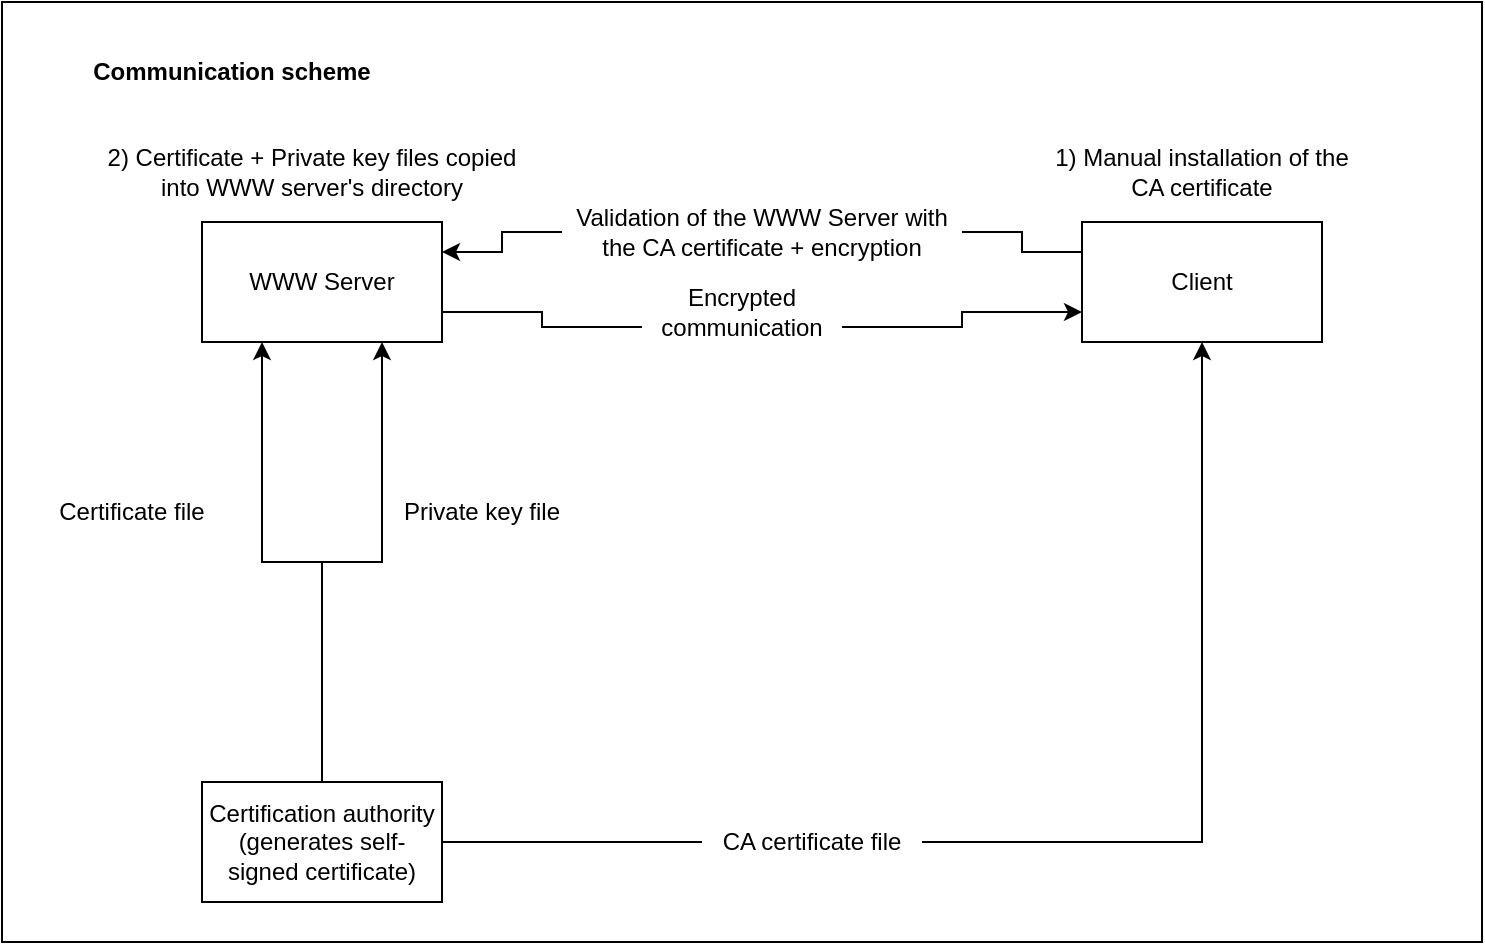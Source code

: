 <mxfile version="17.4.6" type="device"><diagram id="f3gOR6D_RUVNYtsSQxoO" name="Page-1"><mxGraphModel dx="2062" dy="1094" grid="1" gridSize="10" guides="1" tooltips="1" connect="1" arrows="1" fold="1" page="1" pageScale="1" pageWidth="850" pageHeight="1100" math="0" shadow="0"><root><mxCell id="0"/><mxCell id="1" parent="0"/><mxCell id="6ONeIzqQ9qDTDl52PhB0-24" value="" style="rounded=0;whiteSpace=wrap;html=1;" vertex="1" parent="1"><mxGeometry x="50" y="120" width="740" height="470" as="geometry"/></mxCell><mxCell id="6ONeIzqQ9qDTDl52PhB0-4" style="edgeStyle=orthogonalEdgeStyle;rounded=0;orthogonalLoop=1;jettySize=auto;html=1;exitX=0.5;exitY=0;exitDx=0;exitDy=0;entryX=0.25;entryY=1;entryDx=0;entryDy=0;" edge="1" parent="1" source="6ONeIzqQ9qDTDl52PhB0-1" target="6ONeIzqQ9qDTDl52PhB0-2"><mxGeometry relative="1" as="geometry"/></mxCell><mxCell id="6ONeIzqQ9qDTDl52PhB0-6" style="edgeStyle=orthogonalEdgeStyle;rounded=0;orthogonalLoop=1;jettySize=auto;html=1;exitX=0.5;exitY=0;exitDx=0;exitDy=0;entryX=0.75;entryY=1;entryDx=0;entryDy=0;" edge="1" parent="1" source="6ONeIzqQ9qDTDl52PhB0-1" target="6ONeIzqQ9qDTDl52PhB0-2"><mxGeometry relative="1" as="geometry"/></mxCell><mxCell id="6ONeIzqQ9qDTDl52PhB0-7" style="edgeStyle=orthogonalEdgeStyle;rounded=0;orthogonalLoop=1;jettySize=auto;html=1;exitX=1;exitY=0.5;exitDx=0;exitDy=0;entryX=0.5;entryY=1;entryDx=0;entryDy=0;startArrow=none;" edge="1" parent="1" source="6ONeIzqQ9qDTDl52PhB0-8" target="6ONeIzqQ9qDTDl52PhB0-3"><mxGeometry relative="1" as="geometry"/></mxCell><mxCell id="6ONeIzqQ9qDTDl52PhB0-1" value="Certification authority&lt;br&gt;(generates self-signed certificate)" style="rounded=0;whiteSpace=wrap;html=1;" vertex="1" parent="1"><mxGeometry x="150" y="510" width="120" height="60" as="geometry"/></mxCell><mxCell id="6ONeIzqQ9qDTDl52PhB0-18" style="edgeStyle=orthogonalEdgeStyle;rounded=0;orthogonalLoop=1;jettySize=auto;html=1;exitX=1;exitY=0.75;exitDx=0;exitDy=0;entryX=0;entryY=0.75;entryDx=0;entryDy=0;startArrow=none;" edge="1" parent="1" source="6ONeIzqQ9qDTDl52PhB0-20" target="6ONeIzqQ9qDTDl52PhB0-3"><mxGeometry relative="1" as="geometry"/></mxCell><mxCell id="6ONeIzqQ9qDTDl52PhB0-2" value="WWW Server" style="rounded=0;whiteSpace=wrap;html=1;" vertex="1" parent="1"><mxGeometry x="150" y="230" width="120" height="60" as="geometry"/></mxCell><mxCell id="6ONeIzqQ9qDTDl52PhB0-11" style="edgeStyle=orthogonalEdgeStyle;rounded=0;orthogonalLoop=1;jettySize=auto;html=1;exitX=0;exitY=0.5;exitDx=0;exitDy=0;entryX=1;entryY=0.25;entryDx=0;entryDy=0;startArrow=none;" edge="1" parent="1" source="6ONeIzqQ9qDTDl52PhB0-12" target="6ONeIzqQ9qDTDl52PhB0-2"><mxGeometry relative="1" as="geometry"/></mxCell><mxCell id="6ONeIzqQ9qDTDl52PhB0-3" value="Client" style="rounded=0;whiteSpace=wrap;html=1;" vertex="1" parent="1"><mxGeometry x="590" y="230" width="120" height="60" as="geometry"/></mxCell><mxCell id="6ONeIzqQ9qDTDl52PhB0-9" value="Certificate file" style="text;html=1;strokeColor=none;fillColor=none;align=center;verticalAlign=middle;whiteSpace=wrap;rounded=0;" vertex="1" parent="1"><mxGeometry x="70" y="360" width="90" height="30" as="geometry"/></mxCell><mxCell id="6ONeIzqQ9qDTDl52PhB0-10" value="Private key file" style="text;html=1;strokeColor=none;fillColor=none;align=center;verticalAlign=middle;whiteSpace=wrap;rounded=0;" vertex="1" parent="1"><mxGeometry x="240" y="360" width="100" height="30" as="geometry"/></mxCell><mxCell id="6ONeIzqQ9qDTDl52PhB0-12" value="Validation of the WWW Server with the CA certificate + encryption" style="text;html=1;strokeColor=none;fillColor=none;align=center;verticalAlign=middle;whiteSpace=wrap;rounded=0;" vertex="1" parent="1"><mxGeometry x="330" y="220" width="200" height="30" as="geometry"/></mxCell><mxCell id="6ONeIzqQ9qDTDl52PhB0-14" value="" style="edgeStyle=orthogonalEdgeStyle;rounded=0;orthogonalLoop=1;jettySize=auto;html=1;exitX=0;exitY=0.25;exitDx=0;exitDy=0;entryX=1;entryY=0.5;entryDx=0;entryDy=0;endArrow=none;" edge="1" parent="1" source="6ONeIzqQ9qDTDl52PhB0-3" target="6ONeIzqQ9qDTDl52PhB0-12"><mxGeometry relative="1" as="geometry"><mxPoint x="590" y="260" as="sourcePoint"/><mxPoint x="270" y="260" as="targetPoint"/></mxGeometry></mxCell><mxCell id="6ONeIzqQ9qDTDl52PhB0-8" value="CA certificate file" style="text;html=1;strokeColor=none;fillColor=none;align=center;verticalAlign=middle;whiteSpace=wrap;rounded=0;" vertex="1" parent="1"><mxGeometry x="400" y="525" width="110" height="30" as="geometry"/></mxCell><mxCell id="6ONeIzqQ9qDTDl52PhB0-16" value="" style="edgeStyle=orthogonalEdgeStyle;rounded=0;orthogonalLoop=1;jettySize=auto;html=1;exitX=1;exitY=0.5;exitDx=0;exitDy=0;endArrow=none;entryX=0;entryY=0.5;entryDx=0;entryDy=0;" edge="1" parent="1" source="6ONeIzqQ9qDTDl52PhB0-1" target="6ONeIzqQ9qDTDl52PhB0-8"><mxGeometry relative="1" as="geometry"><mxPoint x="270" y="540" as="sourcePoint"/><mxPoint x="450" y="620" as="targetPoint"/><Array as="points"><mxPoint x="380" y="540"/><mxPoint x="380" y="540"/></Array></mxGeometry></mxCell><mxCell id="6ONeIzqQ9qDTDl52PhB0-20" value="Encrypted communication" style="text;html=1;strokeColor=none;fillColor=none;align=center;verticalAlign=middle;whiteSpace=wrap;rounded=0;" vertex="1" parent="1"><mxGeometry x="370" y="260" width="100" height="30" as="geometry"/></mxCell><mxCell id="6ONeIzqQ9qDTDl52PhB0-21" value="" style="edgeStyle=orthogonalEdgeStyle;rounded=0;orthogonalLoop=1;jettySize=auto;html=1;exitX=1;exitY=0.75;exitDx=0;exitDy=0;entryX=0;entryY=0.75;entryDx=0;entryDy=0;endArrow=none;" edge="1" parent="1" source="6ONeIzqQ9qDTDl52PhB0-2" target="6ONeIzqQ9qDTDl52PhB0-20"><mxGeometry relative="1" as="geometry"><mxPoint x="270" y="275" as="sourcePoint"/><mxPoint x="590" y="275" as="targetPoint"/></mxGeometry></mxCell><mxCell id="6ONeIzqQ9qDTDl52PhB0-22" value="1) Manual installation of the CA certificate" style="text;html=1;strokeColor=none;fillColor=none;align=center;verticalAlign=middle;whiteSpace=wrap;rounded=0;" vertex="1" parent="1"><mxGeometry x="570" y="190" width="160" height="30" as="geometry"/></mxCell><mxCell id="6ONeIzqQ9qDTDl52PhB0-23" value="2) Certificate + Private key files copied into WWW server's directory" style="text;html=1;strokeColor=none;fillColor=none;align=center;verticalAlign=middle;whiteSpace=wrap;rounded=0;" vertex="1" parent="1"><mxGeometry x="100" y="190" width="210" height="30" as="geometry"/></mxCell><mxCell id="6ONeIzqQ9qDTDl52PhB0-26" value="Communication scheme" style="text;html=1;strokeColor=none;fillColor=none;align=center;verticalAlign=middle;whiteSpace=wrap;rounded=0;fontStyle=1" vertex="1" parent="1"><mxGeometry x="80" y="140" width="170" height="30" as="geometry"/></mxCell></root></mxGraphModel></diagram></mxfile>